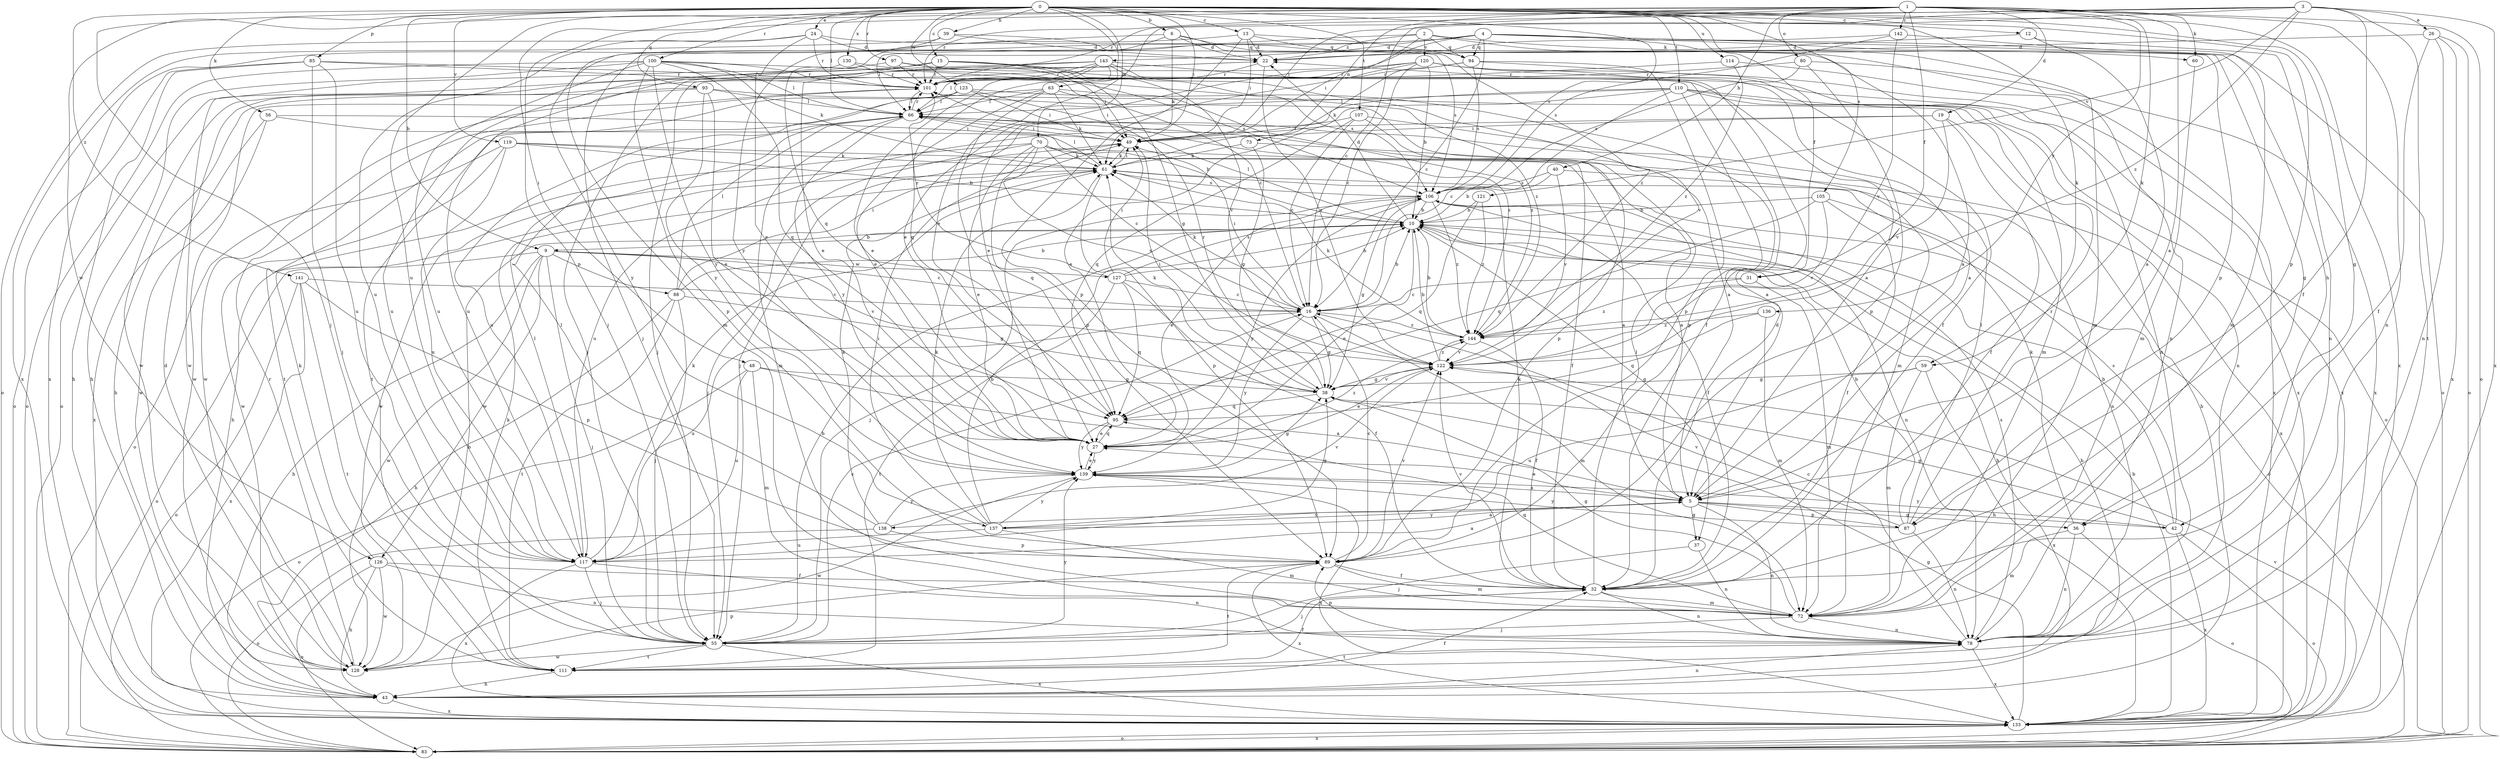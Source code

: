 strict digraph  {
0;
1;
2;
3;
4;
5;
6;
9;
10;
12;
13;
15;
16;
19;
22;
24;
26;
27;
31;
32;
36;
37;
38;
39;
40;
42;
43;
48;
49;
55;
56;
59;
60;
61;
63;
66;
70;
72;
73;
78;
80;
83;
85;
87;
88;
89;
93;
94;
95;
97;
100;
101;
105;
106;
107;
110;
111;
114;
117;
119;
120;
121;
122;
123;
126;
127;
128;
130;
133;
136;
137;
138;
139;
141;
142;
143;
144;
0 -> 6  [label=b];
0 -> 9  [label=b];
0 -> 12  [label=c];
0 -> 13  [label=c];
0 -> 15  [label=c];
0 -> 24  [label=e];
0 -> 31  [label=f];
0 -> 36  [label=g];
0 -> 39  [label=h];
0 -> 48  [label=i];
0 -> 49  [label=i];
0 -> 55  [label=j];
0 -> 56  [label=k];
0 -> 59  [label=k];
0 -> 63  [label=l];
0 -> 66  [label=l];
0 -> 70  [label=m];
0 -> 85  [label=p];
0 -> 87  [label=p];
0 -> 93  [label=q];
0 -> 97  [label=r];
0 -> 100  [label=r];
0 -> 105  [label=s];
0 -> 106  [label=s];
0 -> 107  [label=t];
0 -> 110  [label=t];
0 -> 114  [label=u];
0 -> 119  [label=v];
0 -> 123  [label=w];
0 -> 130  [label=x];
0 -> 133  [label=x];
0 -> 141  [label=z];
1 -> 5  [label=a];
1 -> 16  [label=c];
1 -> 19  [label=d];
1 -> 31  [label=f];
1 -> 40  [label=h];
1 -> 59  [label=k];
1 -> 60  [label=k];
1 -> 73  [label=n];
1 -> 78  [label=n];
1 -> 80  [label=o];
1 -> 83  [label=o];
1 -> 101  [label=r];
1 -> 117  [label=u];
1 -> 126  [label=w];
1 -> 136  [label=y];
1 -> 142  [label=z];
2 -> 49  [label=i];
2 -> 60  [label=k];
2 -> 66  [label=l];
2 -> 72  [label=m];
2 -> 94  [label=q];
2 -> 120  [label=v];
2 -> 143  [label=z];
3 -> 26  [label=e];
3 -> 27  [label=e];
3 -> 32  [label=f];
3 -> 49  [label=i];
3 -> 55  [label=j];
3 -> 101  [label=r];
3 -> 111  [label=t];
3 -> 121  [label=v];
3 -> 133  [label=x];
3 -> 144  [label=z];
4 -> 16  [label=c];
4 -> 22  [label=d];
4 -> 27  [label=e];
4 -> 36  [label=g];
4 -> 42  [label=h];
4 -> 55  [label=j];
4 -> 83  [label=o];
4 -> 87  [label=p];
4 -> 94  [label=q];
4 -> 137  [label=y];
5 -> 27  [label=e];
5 -> 36  [label=g];
5 -> 37  [label=g];
5 -> 42  [label=h];
5 -> 78  [label=n];
5 -> 87  [label=p];
5 -> 137  [label=y];
5 -> 138  [label=y];
6 -> 22  [label=d];
6 -> 61  [label=k];
6 -> 72  [label=m];
6 -> 94  [label=q];
6 -> 139  [label=y];
6 -> 144  [label=z];
9 -> 16  [label=c];
9 -> 43  [label=h];
9 -> 55  [label=j];
9 -> 83  [label=o];
9 -> 88  [label=p];
9 -> 122  [label=v];
9 -> 126  [label=w];
9 -> 127  [label=w];
9 -> 128  [label=w];
10 -> 9  [label=b];
10 -> 22  [label=d];
10 -> 27  [label=e];
10 -> 37  [label=g];
10 -> 43  [label=h];
10 -> 66  [label=l];
12 -> 5  [label=a];
12 -> 22  [label=d];
12 -> 78  [label=n];
13 -> 22  [label=d];
13 -> 49  [label=i];
13 -> 78  [label=n];
13 -> 89  [label=p];
13 -> 94  [label=q];
13 -> 133  [label=x];
15 -> 27  [label=e];
15 -> 32  [label=f];
15 -> 38  [label=g];
15 -> 83  [label=o];
15 -> 101  [label=r];
15 -> 122  [label=v];
16 -> 10  [label=b];
16 -> 38  [label=g];
16 -> 49  [label=i];
16 -> 61  [label=k];
16 -> 72  [label=m];
16 -> 117  [label=u];
16 -> 139  [label=y];
16 -> 144  [label=z];
19 -> 32  [label=f];
19 -> 43  [label=h];
19 -> 49  [label=i];
19 -> 117  [label=u];
19 -> 122  [label=v];
22 -> 101  [label=r];
22 -> 122  [label=v];
22 -> 128  [label=w];
24 -> 5  [label=a];
24 -> 22  [label=d];
24 -> 27  [label=e];
24 -> 83  [label=o];
24 -> 101  [label=r];
24 -> 117  [label=u];
26 -> 22  [label=d];
26 -> 32  [label=f];
26 -> 78  [label=n];
26 -> 83  [label=o];
26 -> 133  [label=x];
27 -> 95  [label=q];
27 -> 139  [label=y];
27 -> 144  [label=z];
31 -> 16  [label=c];
31 -> 72  [label=m];
31 -> 144  [label=z];
32 -> 22  [label=d];
32 -> 55  [label=j];
32 -> 61  [label=k];
32 -> 66  [label=l];
32 -> 72  [label=m];
32 -> 78  [label=n];
32 -> 122  [label=v];
36 -> 61  [label=k];
36 -> 72  [label=m];
36 -> 78  [label=n];
36 -> 83  [label=o];
37 -> 55  [label=j];
37 -> 78  [label=n];
38 -> 49  [label=i];
38 -> 61  [label=k];
38 -> 95  [label=q];
38 -> 101  [label=r];
38 -> 122  [label=v];
39 -> 22  [label=d];
39 -> 95  [label=q];
39 -> 106  [label=s];
39 -> 133  [label=x];
40 -> 10  [label=b];
40 -> 78  [label=n];
40 -> 106  [label=s];
40 -> 122  [label=v];
42 -> 10  [label=b];
42 -> 38  [label=g];
42 -> 83  [label=o];
42 -> 106  [label=s];
42 -> 133  [label=x];
42 -> 139  [label=y];
43 -> 10  [label=b];
43 -> 32  [label=f];
43 -> 78  [label=n];
43 -> 133  [label=x];
48 -> 5  [label=a];
48 -> 38  [label=g];
48 -> 72  [label=m];
48 -> 83  [label=o];
48 -> 117  [label=u];
49 -> 61  [label=k];
49 -> 128  [label=w];
55 -> 10  [label=b];
55 -> 16  [label=c];
55 -> 111  [label=t];
55 -> 128  [label=w];
55 -> 133  [label=x];
55 -> 139  [label=y];
56 -> 10  [label=b];
56 -> 49  [label=i];
56 -> 128  [label=w];
56 -> 133  [label=x];
59 -> 38  [label=g];
59 -> 72  [label=m];
59 -> 117  [label=u];
59 -> 133  [label=x];
60 -> 72  [label=m];
61 -> 49  [label=i];
61 -> 66  [label=l];
61 -> 89  [label=p];
61 -> 106  [label=s];
63 -> 27  [label=e];
63 -> 49  [label=i];
63 -> 61  [label=k];
63 -> 66  [label=l];
63 -> 89  [label=p];
63 -> 111  [label=t];
63 -> 144  [label=z];
66 -> 49  [label=i];
66 -> 72  [label=m];
66 -> 101  [label=r];
66 -> 139  [label=y];
70 -> 5  [label=a];
70 -> 16  [label=c];
70 -> 27  [label=e];
70 -> 32  [label=f];
70 -> 43  [label=h];
70 -> 55  [label=j];
70 -> 61  [label=k];
70 -> 95  [label=q];
70 -> 122  [label=v];
72 -> 38  [label=g];
72 -> 55  [label=j];
72 -> 78  [label=n];
72 -> 95  [label=q];
73 -> 38  [label=g];
73 -> 61  [label=k];
73 -> 133  [label=x];
78 -> 16  [label=c];
78 -> 89  [label=p];
78 -> 106  [label=s];
78 -> 111  [label=t];
78 -> 133  [label=x];
80 -> 89  [label=p];
80 -> 101  [label=r];
80 -> 106  [label=s];
80 -> 133  [label=x];
83 -> 122  [label=v];
83 -> 133  [label=x];
85 -> 16  [label=c];
85 -> 43  [label=h];
85 -> 55  [label=j];
85 -> 83  [label=o];
85 -> 101  [label=r];
85 -> 117  [label=u];
87 -> 10  [label=b];
87 -> 66  [label=l];
87 -> 78  [label=n];
87 -> 101  [label=r];
87 -> 122  [label=v];
87 -> 139  [label=y];
88 -> 10  [label=b];
88 -> 38  [label=g];
88 -> 43  [label=h];
88 -> 49  [label=i];
88 -> 55  [label=j];
88 -> 66  [label=l];
88 -> 111  [label=t];
89 -> 16  [label=c];
89 -> 32  [label=f];
89 -> 72  [label=m];
89 -> 111  [label=t];
89 -> 122  [label=v];
89 -> 133  [label=x];
93 -> 5  [label=a];
93 -> 27  [label=e];
93 -> 43  [label=h];
93 -> 66  [label=l];
93 -> 128  [label=w];
93 -> 139  [label=y];
94 -> 61  [label=k];
94 -> 78  [label=n];
94 -> 89  [label=p];
94 -> 101  [label=r];
94 -> 106  [label=s];
95 -> 27  [label=e];
95 -> 139  [label=y];
97 -> 5  [label=a];
97 -> 49  [label=i];
97 -> 101  [label=r];
97 -> 117  [label=u];
100 -> 43  [label=h];
100 -> 61  [label=k];
100 -> 66  [label=l];
100 -> 83  [label=o];
100 -> 89  [label=p];
100 -> 95  [label=q];
100 -> 101  [label=r];
100 -> 117  [label=u];
100 -> 139  [label=y];
100 -> 144  [label=z];
101 -> 66  [label=l];
101 -> 128  [label=w];
105 -> 10  [label=b];
105 -> 32  [label=f];
105 -> 83  [label=o];
105 -> 95  [label=q];
105 -> 122  [label=v];
106 -> 10  [label=b];
106 -> 27  [label=e];
106 -> 32  [label=f];
106 -> 38  [label=g];
106 -> 55  [label=j];
106 -> 78  [label=n];
106 -> 139  [label=y];
106 -> 144  [label=z];
107 -> 16  [label=c];
107 -> 49  [label=i];
107 -> 72  [label=m];
107 -> 89  [label=p];
107 -> 95  [label=q];
110 -> 16  [label=c];
110 -> 27  [label=e];
110 -> 55  [label=j];
110 -> 66  [label=l];
110 -> 72  [label=m];
110 -> 78  [label=n];
110 -> 83  [label=o];
110 -> 89  [label=p];
111 -> 32  [label=f];
111 -> 43  [label=h];
111 -> 61  [label=k];
114 -> 101  [label=r];
114 -> 133  [label=x];
114 -> 144  [label=z];
117 -> 5  [label=a];
117 -> 55  [label=j];
117 -> 61  [label=k];
117 -> 66  [label=l];
117 -> 78  [label=n];
117 -> 133  [label=x];
119 -> 5  [label=a];
119 -> 10  [label=b];
119 -> 61  [label=k];
119 -> 83  [label=o];
119 -> 117  [label=u];
119 -> 128  [label=w];
120 -> 5  [label=a];
120 -> 10  [label=b];
120 -> 16  [label=c];
120 -> 27  [label=e];
120 -> 32  [label=f];
120 -> 55  [label=j];
120 -> 101  [label=r];
120 -> 133  [label=x];
121 -> 10  [label=b];
121 -> 95  [label=q];
121 -> 144  [label=z];
122 -> 10  [label=b];
122 -> 27  [label=e];
122 -> 38  [label=g];
122 -> 144  [label=z];
123 -> 5  [label=a];
123 -> 49  [label=i];
123 -> 66  [label=l];
123 -> 111  [label=t];
123 -> 117  [label=u];
123 -> 144  [label=z];
126 -> 32  [label=f];
126 -> 43  [label=h];
126 -> 61  [label=k];
126 -> 78  [label=n];
126 -> 83  [label=o];
126 -> 128  [label=w];
127 -> 10  [label=b];
127 -> 16  [label=c];
127 -> 32  [label=f];
127 -> 49  [label=i];
127 -> 95  [label=q];
127 -> 101  [label=r];
127 -> 106  [label=s];
127 -> 111  [label=t];
128 -> 10  [label=b];
128 -> 22  [label=d];
128 -> 89  [label=p];
128 -> 101  [label=r];
130 -> 101  [label=r];
130 -> 106  [label=s];
130 -> 117  [label=u];
133 -> 10  [label=b];
133 -> 38  [label=g];
133 -> 83  [label=o];
136 -> 72  [label=m];
136 -> 95  [label=q];
136 -> 144  [label=z];
137 -> 5  [label=a];
137 -> 10  [label=b];
137 -> 38  [label=g];
137 -> 49  [label=i];
137 -> 61  [label=k];
137 -> 72  [label=m];
137 -> 117  [label=u];
137 -> 139  [label=y];
138 -> 61  [label=k];
138 -> 66  [label=l];
138 -> 83  [label=o];
138 -> 89  [label=p];
138 -> 122  [label=v];
138 -> 139  [label=y];
139 -> 5  [label=a];
139 -> 27  [label=e];
139 -> 38  [label=g];
139 -> 128  [label=w];
139 -> 133  [label=x];
141 -> 16  [label=c];
141 -> 83  [label=o];
141 -> 89  [label=p];
141 -> 111  [label=t];
141 -> 133  [label=x];
142 -> 22  [label=d];
142 -> 72  [label=m];
142 -> 106  [label=s];
142 -> 122  [label=v];
143 -> 27  [label=e];
143 -> 55  [label=j];
143 -> 66  [label=l];
143 -> 95  [label=q];
143 -> 101  [label=r];
143 -> 106  [label=s];
143 -> 122  [label=v];
143 -> 128  [label=w];
143 -> 133  [label=x];
144 -> 10  [label=b];
144 -> 32  [label=f];
144 -> 61  [label=k];
144 -> 122  [label=v];
}

